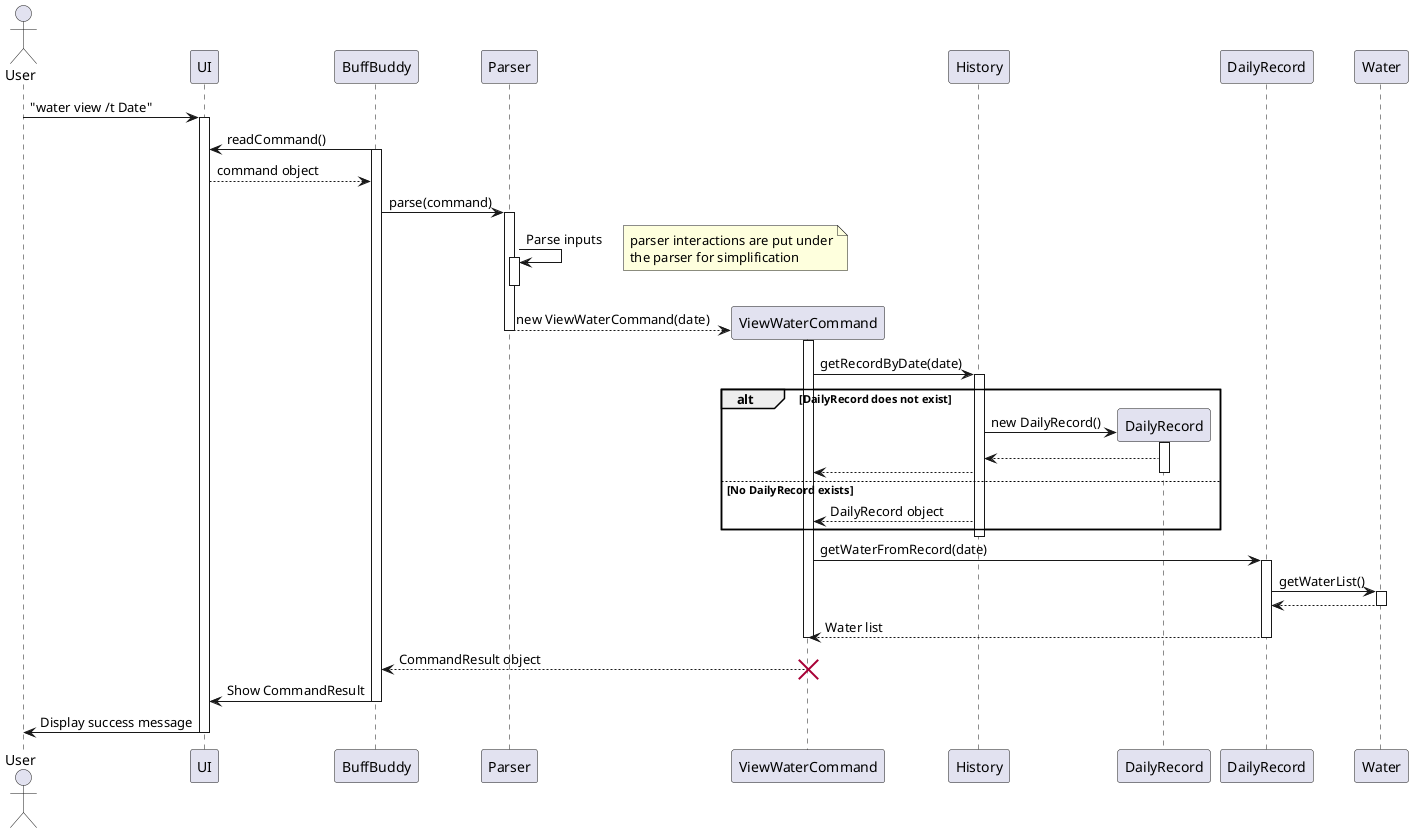 @startuml

actor User
participant "UI" as UI
participant "BuffBuddy" as BB
participant "Parser" as Parser
participant "ViewWaterCommand" as Cmd
participant "History" as History
participant "DailyRecord" as DailyRec

User -> UI: "water view /t Date"
activate UI
BB -> UI: readCommand()
activate BB
UI --> BB: command object
BB -> Parser: parse(command)
activate Parser
Parser -> Parser : Parse inputs
note right
parser interactions are put under
the parser for simplification
end note
activate Parser
deactivate Parser
create Cmd
Parser --> Cmd: new ViewWaterCommand(date)
deactivate Parser

activate Cmd

Cmd -> History: getRecordByDate(date)
activate History

alt DailyRecord does not exist
  create DailyRec
  History -> DailyRec: new DailyRecord()
  activate DailyRec
  DailyRec --> History
  History --> Cmd
  deactivate DailyRec
else No DailyRecord exists
  History --> Cmd: DailyRecord object
end
deactivate History

activate Cmd
Cmd -> DailyRecord: getWaterFromRecord(date)
activate DailyRecord

DailyRecord -> Water: getWaterList()
activate Water
Water --> DailyRecord
deactivate Water

DailyRecord --> Cmd: Water list
deactivate DailyRecord

deactivate Cmd


Cmd --> BB: CommandResult object
deactivate Cmd
destroy Cmd

BB -> UI: Show CommandResult
deactivate BB

UI -> User: Display success message
deactivate UI

@enduml
